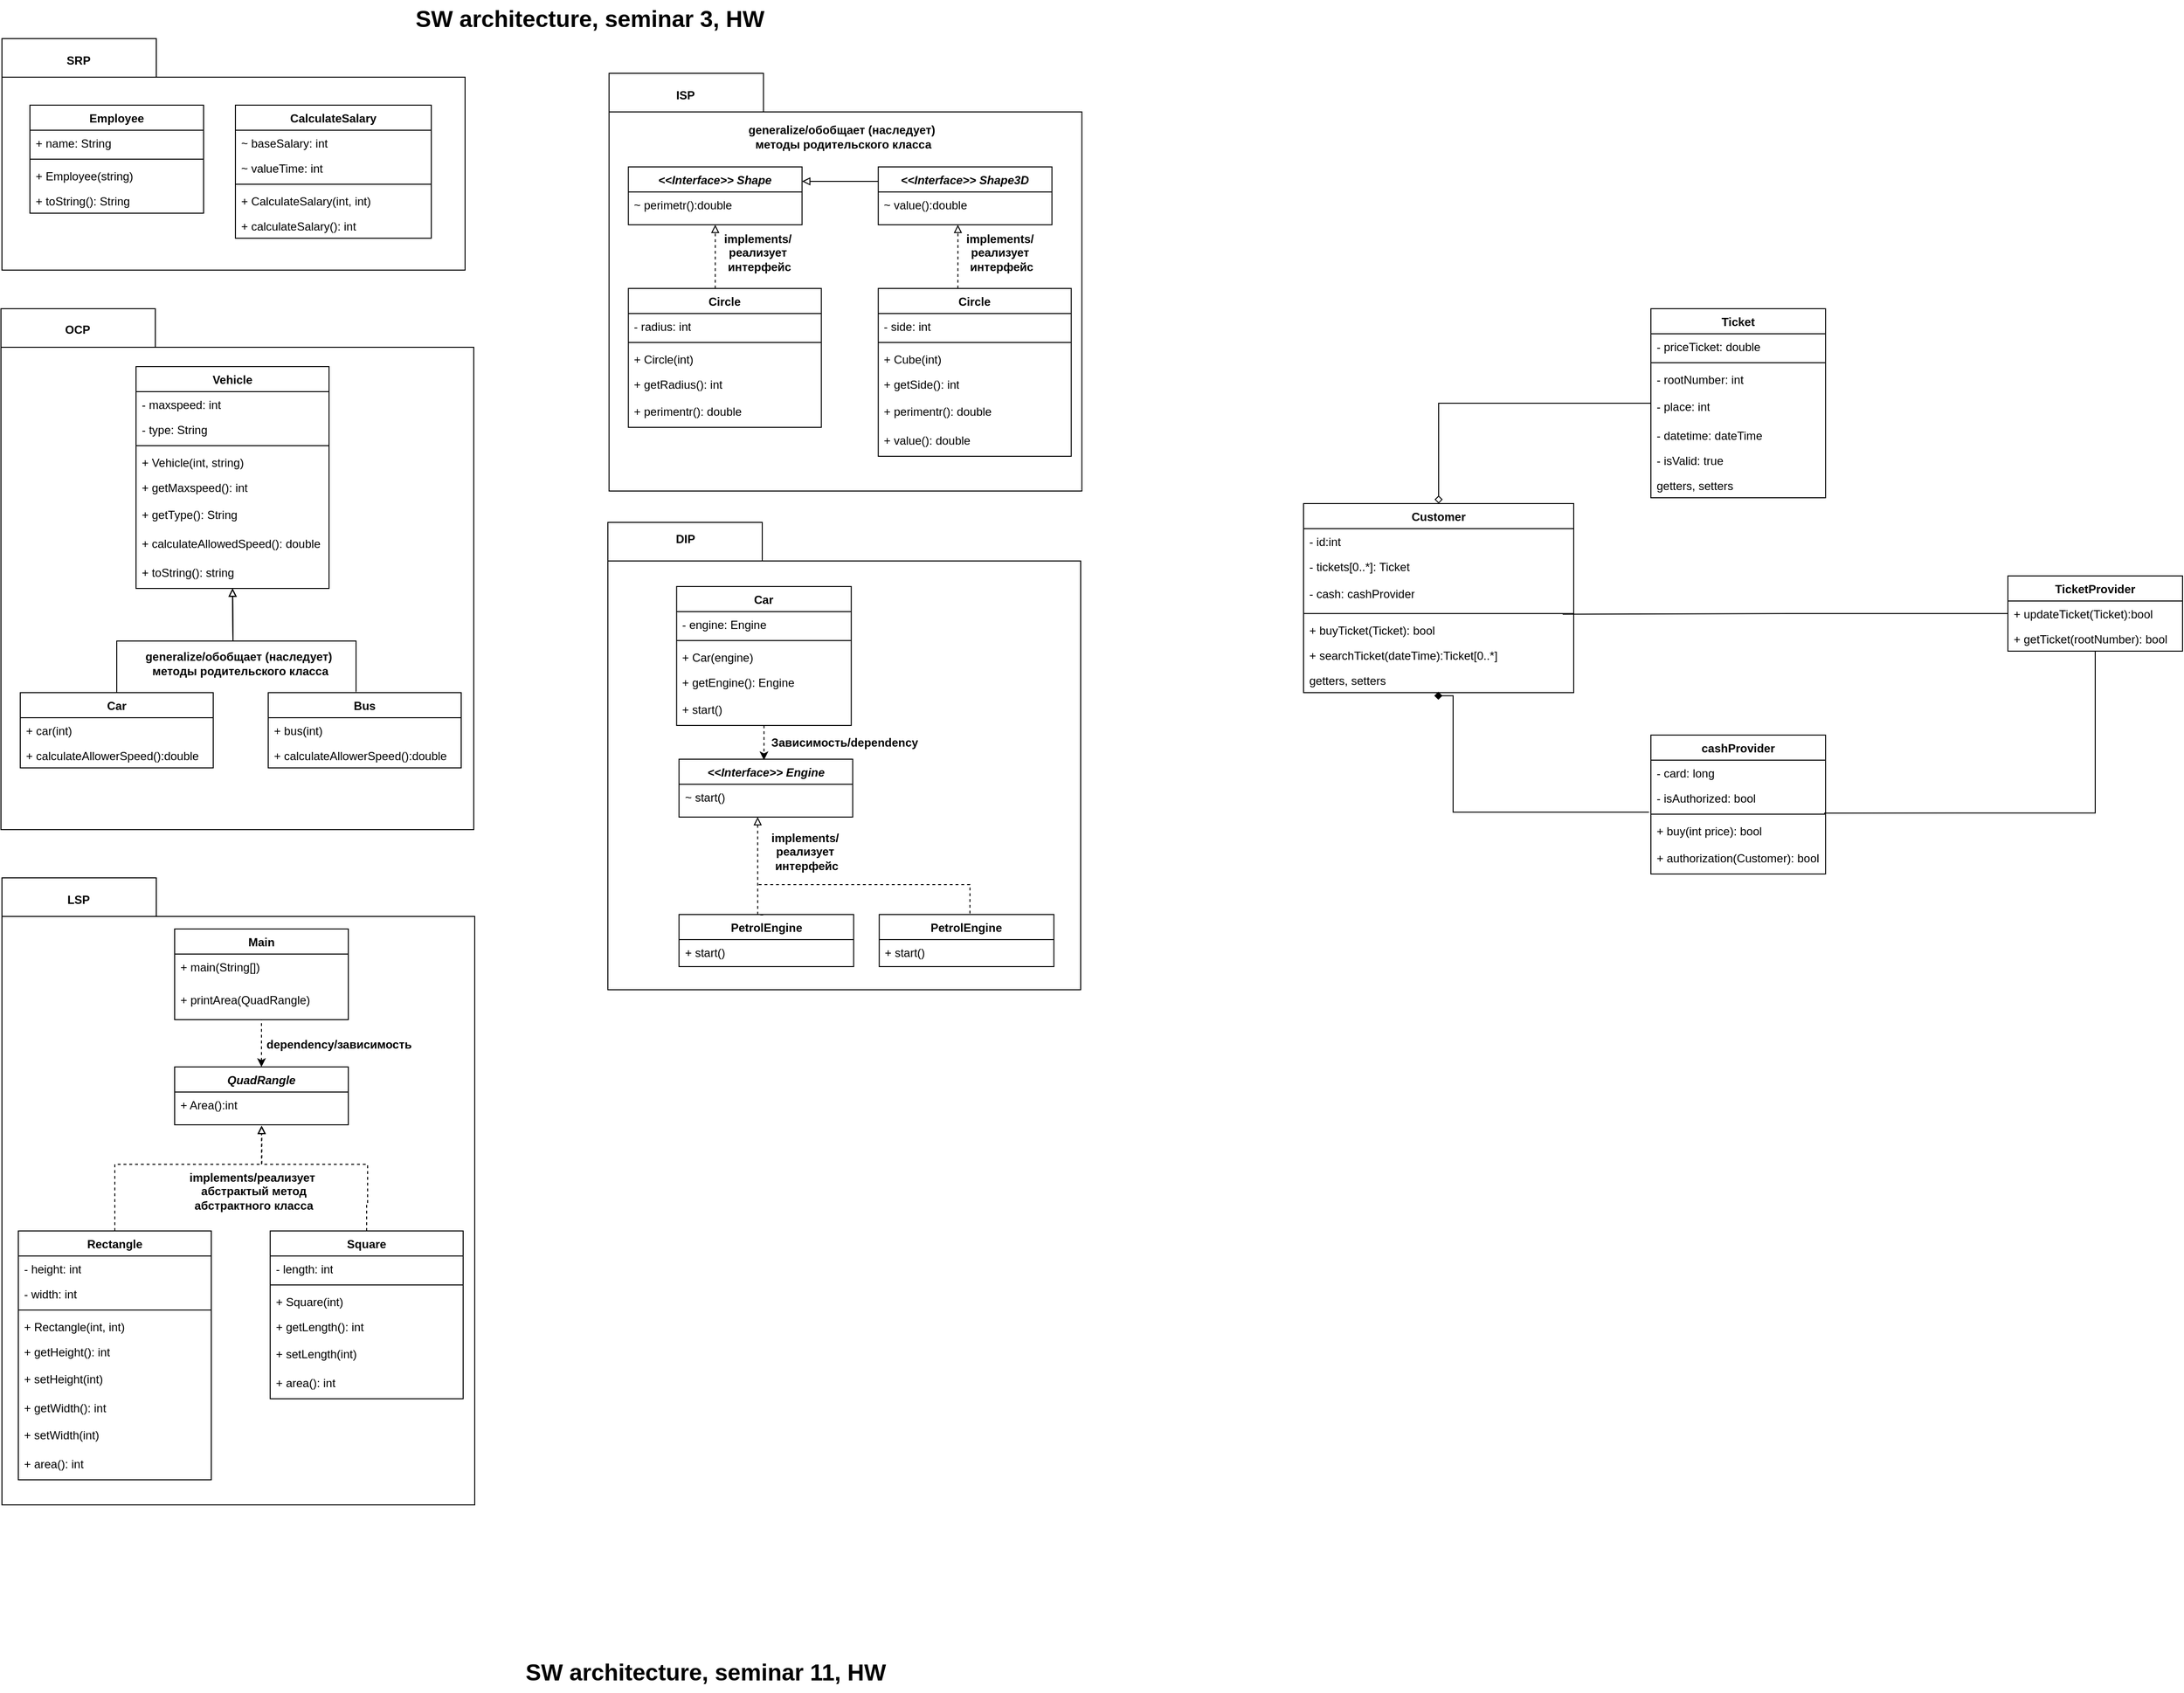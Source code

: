 <mxfile version="22.1.3" type="google">
  <diagram name="Page-1" id="929967ad-93f9-6ef4-fab6-5d389245f69c">
    <mxGraphModel dx="1050" dy="575" grid="1" gridSize="10" guides="1" tooltips="1" connect="1" arrows="1" fold="1" page="1" pageScale="1.5" pageWidth="827" pageHeight="1169" background="none" math="0" shadow="0">
      <root>
        <mxCell id="0" style=";html=1;" />
        <mxCell id="1" style=";html=1;" parent="0" />
        <mxCell id="9mzErDzUkKeKEPpcQ4SU-135" value="" style="shape=folder;fontStyle=1;spacingTop=10;tabWidth=160;tabHeight=40;tabPosition=left;html=1;whiteSpace=wrap;" parent="1" vertex="1">
          <mxGeometry x="679" y="581.5" width="490" height="484.5" as="geometry" />
        </mxCell>
        <mxCell id="9mzErDzUkKeKEPpcQ4SU-108" value="" style="shape=folder;fontStyle=1;spacingTop=10;tabWidth=160;tabHeight=40;tabPosition=left;html=1;whiteSpace=wrap;" parent="1" vertex="1">
          <mxGeometry x="680.25" y="116" width="490" height="433" as="geometry" />
        </mxCell>
        <mxCell id="9mzErDzUkKeKEPpcQ4SU-70" value="" style="shape=folder;fontStyle=1;spacingTop=10;tabWidth=160;tabHeight=40;tabPosition=left;html=1;whiteSpace=wrap;" parent="1" vertex="1">
          <mxGeometry x="51" y="950" width="490" height="650" as="geometry" />
        </mxCell>
        <mxCell id="9mzErDzUkKeKEPpcQ4SU-37" value="" style="shape=folder;fontStyle=1;spacingTop=10;tabWidth=160;tabHeight=40;tabPosition=left;html=1;whiteSpace=wrap;" parent="1" vertex="1">
          <mxGeometry x="50" y="360" width="490" height="540" as="geometry" />
        </mxCell>
        <mxCell id="9mzErDzUkKeKEPpcQ4SU-13" value="" style="shape=folder;fontStyle=1;spacingTop=10;tabWidth=160;tabHeight=40;tabPosition=left;html=1;whiteSpace=wrap;" parent="1" vertex="1">
          <mxGeometry x="51" y="80" width="480" height="240" as="geometry" />
        </mxCell>
        <mxCell id="1672d66443f91eb5-23" value="SW architecture, seminar 3, HW" style="text;strokeColor=none;fillColor=none;html=1;fontSize=24;fontStyle=1;verticalAlign=middle;align=center;" parent="1" vertex="1">
          <mxGeometry x="120" y="40" width="1080" height="40" as="geometry" />
        </mxCell>
        <mxCell id="9mzErDzUkKeKEPpcQ4SU-1" value="Bus" style="swimlane;fontStyle=1;align=center;verticalAlign=top;childLayout=stackLayout;horizontal=1;startSize=26;horizontalStack=0;resizeParent=1;resizeParentMax=0;resizeLast=0;collapsible=1;marginBottom=0;whiteSpace=wrap;html=1;" parent="1" vertex="1">
          <mxGeometry x="327" y="758" width="200" height="78" as="geometry">
            <mxRectangle x="510" y="1010" width="100" height="30" as="alternateBounds" />
          </mxGeometry>
        </mxCell>
        <mxCell id="9mzErDzUkKeKEPpcQ4SU-4" value="+ bus(int)" style="text;strokeColor=none;fillColor=none;align=left;verticalAlign=top;spacingLeft=4;spacingRight=4;overflow=hidden;rotatable=0;points=[[0,0.5],[1,0.5]];portConstraint=eastwest;whiteSpace=wrap;html=1;" parent="9mzErDzUkKeKEPpcQ4SU-1" vertex="1">
          <mxGeometry y="26" width="200" height="26" as="geometry" />
        </mxCell>
        <mxCell id="9mzErDzUkKeKEPpcQ4SU-5" value="+ calculateAllowerSpeed():double" style="text;strokeColor=none;fillColor=none;align=left;verticalAlign=top;spacingLeft=4;spacingRight=4;overflow=hidden;rotatable=0;points=[[0,0.5],[1,0.5]];portConstraint=eastwest;whiteSpace=wrap;html=1;" parent="9mzErDzUkKeKEPpcQ4SU-1" vertex="1">
          <mxGeometry y="52" width="200" height="26" as="geometry" />
        </mxCell>
        <mxCell id="9mzErDzUkKeKEPpcQ4SU-6" value="CalculateSalary" style="swimlane;fontStyle=1;align=center;verticalAlign=top;childLayout=stackLayout;horizontal=1;startSize=26;horizontalStack=0;resizeParent=1;resizeParentMax=0;resizeLast=0;collapsible=1;marginBottom=0;whiteSpace=wrap;html=1;" parent="1" vertex="1">
          <mxGeometry x="293" y="149" width="203" height="138" as="geometry">
            <mxRectangle x="510" y="1010" width="100" height="30" as="alternateBounds" />
          </mxGeometry>
        </mxCell>
        <mxCell id="9mzErDzUkKeKEPpcQ4SU-7" value="~ baseSalary: int" style="text;strokeColor=none;fillColor=none;align=left;verticalAlign=top;spacingLeft=4;spacingRight=4;overflow=hidden;rotatable=0;points=[[0,0.5],[1,0.5]];portConstraint=eastwest;whiteSpace=wrap;html=1;" parent="9mzErDzUkKeKEPpcQ4SU-6" vertex="1">
          <mxGeometry y="26" width="203" height="26" as="geometry" />
        </mxCell>
        <mxCell id="9mzErDzUkKeKEPpcQ4SU-9" value="~ valueTime: int" style="text;strokeColor=none;fillColor=none;align=left;verticalAlign=top;spacingLeft=4;spacingRight=4;overflow=hidden;rotatable=0;points=[[0,0.5],[1,0.5]];portConstraint=eastwest;whiteSpace=wrap;html=1;" parent="9mzErDzUkKeKEPpcQ4SU-6" vertex="1">
          <mxGeometry y="52" width="203" height="26" as="geometry" />
        </mxCell>
        <mxCell id="9mzErDzUkKeKEPpcQ4SU-8" value="" style="line;strokeWidth=1;fillColor=none;align=left;verticalAlign=middle;spacingTop=-1;spacingLeft=3;spacingRight=3;rotatable=0;labelPosition=right;points=[];portConstraint=eastwest;strokeColor=inherit;" parent="9mzErDzUkKeKEPpcQ4SU-6" vertex="1">
          <mxGeometry y="78" width="203" height="8" as="geometry" />
        </mxCell>
        <mxCell id="9mzErDzUkKeKEPpcQ4SU-10" value="+ CalculateSalary(int, int)" style="text;strokeColor=none;fillColor=none;align=left;verticalAlign=top;spacingLeft=4;spacingRight=4;overflow=hidden;rotatable=0;points=[[0,0.5],[1,0.5]];portConstraint=eastwest;whiteSpace=wrap;html=1;" parent="9mzErDzUkKeKEPpcQ4SU-6" vertex="1">
          <mxGeometry y="86" width="203" height="26" as="geometry" />
        </mxCell>
        <mxCell id="9mzErDzUkKeKEPpcQ4SU-11" value="+ calculateSalary(): int" style="text;strokeColor=none;fillColor=none;align=left;verticalAlign=top;spacingLeft=4;spacingRight=4;overflow=hidden;rotatable=0;points=[[0,0.5],[1,0.5]];portConstraint=eastwest;whiteSpace=wrap;html=1;" parent="9mzErDzUkKeKEPpcQ4SU-6" vertex="1">
          <mxGeometry y="112" width="203" height="26" as="geometry" />
        </mxCell>
        <mxCell id="9mzErDzUkKeKEPpcQ4SU-14" value="SRP" style="text;align=center;fontStyle=1;verticalAlign=middle;spacingLeft=3;spacingRight=3;strokeColor=none;rotatable=0;points=[[0,0.5],[1,0.5]];portConstraint=eastwest;html=1;" parent="1" vertex="1">
          <mxGeometry x="60" y="90" width="140" height="26" as="geometry" />
        </mxCell>
        <mxCell id="9mzErDzUkKeKEPpcQ4SU-15" value="Vehicle" style="swimlane;fontStyle=1;align=center;verticalAlign=top;childLayout=stackLayout;horizontal=1;startSize=26;horizontalStack=0;resizeParent=1;resizeParentMax=0;resizeLast=0;collapsible=1;marginBottom=0;whiteSpace=wrap;html=1;" parent="1" vertex="1">
          <mxGeometry x="190" y="420" width="200" height="230" as="geometry">
            <mxRectangle x="510" y="1010" width="100" height="30" as="alternateBounds" />
          </mxGeometry>
        </mxCell>
        <mxCell id="9mzErDzUkKeKEPpcQ4SU-16" value="- maxspeed: int" style="text;strokeColor=none;fillColor=none;align=left;verticalAlign=top;spacingLeft=4;spacingRight=4;overflow=hidden;rotatable=0;points=[[0,0.5],[1,0.5]];portConstraint=eastwest;whiteSpace=wrap;html=1;" parent="9mzErDzUkKeKEPpcQ4SU-15" vertex="1">
          <mxGeometry y="26" width="200" height="26" as="geometry" />
        </mxCell>
        <mxCell id="9mzErDzUkKeKEPpcQ4SU-20" value="- type: String" style="text;strokeColor=none;fillColor=none;align=left;verticalAlign=top;spacingLeft=4;spacingRight=4;overflow=hidden;rotatable=0;points=[[0,0.5],[1,0.5]];portConstraint=eastwest;whiteSpace=wrap;html=1;" parent="9mzErDzUkKeKEPpcQ4SU-15" vertex="1">
          <mxGeometry y="52" width="200" height="26" as="geometry" />
        </mxCell>
        <mxCell id="9mzErDzUkKeKEPpcQ4SU-17" value="" style="line;strokeWidth=1;fillColor=none;align=left;verticalAlign=middle;spacingTop=-1;spacingLeft=3;spacingRight=3;rotatable=0;labelPosition=right;points=[];portConstraint=eastwest;strokeColor=inherit;" parent="9mzErDzUkKeKEPpcQ4SU-15" vertex="1">
          <mxGeometry y="78" width="200" height="8" as="geometry" />
        </mxCell>
        <mxCell id="9mzErDzUkKeKEPpcQ4SU-18" value="+ Vehicle(int, string)" style="text;strokeColor=none;fillColor=none;align=left;verticalAlign=top;spacingLeft=4;spacingRight=4;overflow=hidden;rotatable=0;points=[[0,0.5],[1,0.5]];portConstraint=eastwest;whiteSpace=wrap;html=1;" parent="9mzErDzUkKeKEPpcQ4SU-15" vertex="1">
          <mxGeometry y="86" width="200" height="26" as="geometry" />
        </mxCell>
        <mxCell id="9mzErDzUkKeKEPpcQ4SU-19" value="+ getMaxspeed(): int" style="text;strokeColor=none;fillColor=none;align=left;verticalAlign=top;spacingLeft=4;spacingRight=4;overflow=hidden;rotatable=0;points=[[0,0.5],[1,0.5]];portConstraint=eastwest;whiteSpace=wrap;html=1;" parent="9mzErDzUkKeKEPpcQ4SU-15" vertex="1">
          <mxGeometry y="112" width="200" height="28" as="geometry" />
        </mxCell>
        <mxCell id="9mzErDzUkKeKEPpcQ4SU-21" value="+ getType(): String" style="text;strokeColor=none;fillColor=none;align=left;verticalAlign=top;spacingLeft=4;spacingRight=4;overflow=hidden;rotatable=0;points=[[0,0.5],[1,0.5]];portConstraint=eastwest;whiteSpace=wrap;html=1;" parent="9mzErDzUkKeKEPpcQ4SU-15" vertex="1">
          <mxGeometry y="140" width="200" height="30" as="geometry" />
        </mxCell>
        <mxCell id="9mzErDzUkKeKEPpcQ4SU-22" value="+ calculateAllowedSpeed(): double&amp;nbsp;" style="text;strokeColor=none;fillColor=none;align=left;verticalAlign=top;spacingLeft=4;spacingRight=4;overflow=hidden;rotatable=0;points=[[0,0.5],[1,0.5]];portConstraint=eastwest;whiteSpace=wrap;html=1;" parent="9mzErDzUkKeKEPpcQ4SU-15" vertex="1">
          <mxGeometry y="170" width="200" height="30" as="geometry" />
        </mxCell>
        <mxCell id="9mzErDzUkKeKEPpcQ4SU-23" value="+ toString(): string&amp;nbsp;" style="text;strokeColor=none;fillColor=none;align=left;verticalAlign=top;spacingLeft=4;spacingRight=4;overflow=hidden;rotatable=0;points=[[0,0.5],[1,0.5]];portConstraint=eastwest;whiteSpace=wrap;html=1;" parent="9mzErDzUkKeKEPpcQ4SU-15" vertex="1">
          <mxGeometry y="200" width="200" height="30" as="geometry" />
        </mxCell>
        <mxCell id="9mzErDzUkKeKEPpcQ4SU-24" value="Employee" style="swimlane;fontStyle=1;align=center;verticalAlign=top;childLayout=stackLayout;horizontal=1;startSize=26;horizontalStack=0;resizeParent=1;resizeParentMax=0;resizeLast=0;collapsible=1;marginBottom=0;whiteSpace=wrap;html=1;" parent="1" vertex="1">
          <mxGeometry x="80" y="149" width="180" height="112" as="geometry">
            <mxRectangle x="510" y="1010" width="100" height="30" as="alternateBounds" />
          </mxGeometry>
        </mxCell>
        <mxCell id="9mzErDzUkKeKEPpcQ4SU-25" value="+ name: String" style="text;strokeColor=none;fillColor=none;align=left;verticalAlign=top;spacingLeft=4;spacingRight=4;overflow=hidden;rotatable=0;points=[[0,0.5],[1,0.5]];portConstraint=eastwest;whiteSpace=wrap;html=1;" parent="9mzErDzUkKeKEPpcQ4SU-24" vertex="1">
          <mxGeometry y="26" width="180" height="26" as="geometry" />
        </mxCell>
        <mxCell id="9mzErDzUkKeKEPpcQ4SU-26" value="" style="line;strokeWidth=1;fillColor=none;align=left;verticalAlign=middle;spacingTop=-1;spacingLeft=3;spacingRight=3;rotatable=0;labelPosition=right;points=[];portConstraint=eastwest;strokeColor=inherit;" parent="9mzErDzUkKeKEPpcQ4SU-24" vertex="1">
          <mxGeometry y="52" width="180" height="8" as="geometry" />
        </mxCell>
        <mxCell id="9mzErDzUkKeKEPpcQ4SU-27" value="+ Employee(string)" style="text;strokeColor=none;fillColor=none;align=left;verticalAlign=top;spacingLeft=4;spacingRight=4;overflow=hidden;rotatable=0;points=[[0,0.5],[1,0.5]];portConstraint=eastwest;whiteSpace=wrap;html=1;" parent="9mzErDzUkKeKEPpcQ4SU-24" vertex="1">
          <mxGeometry y="60" width="180" height="26" as="geometry" />
        </mxCell>
        <mxCell id="9mzErDzUkKeKEPpcQ4SU-28" value="+ toString(): String" style="text;strokeColor=none;fillColor=none;align=left;verticalAlign=top;spacingLeft=4;spacingRight=4;overflow=hidden;rotatable=0;points=[[0,0.5],[1,0.5]];portConstraint=eastwest;whiteSpace=wrap;html=1;" parent="9mzErDzUkKeKEPpcQ4SU-24" vertex="1">
          <mxGeometry y="86" width="180" height="26" as="geometry" />
        </mxCell>
        <mxCell id="9mzErDzUkKeKEPpcQ4SU-29" value="" style="endArrow=block;endFill=0;html=1;edgeStyle=orthogonalEdgeStyle;align=left;verticalAlign=top;rounded=0;exitX=0.455;exitY=-0.01;exitDx=0;exitDy=0;exitPerimeter=0;" parent="1" source="9mzErDzUkKeKEPpcQ4SU-1" edge="1">
          <mxGeometry x="-1" relative="1" as="geometry">
            <mxPoint x="190" y="610" as="sourcePoint" />
            <mxPoint x="290" y="650" as="targetPoint" />
          </mxGeometry>
        </mxCell>
        <mxCell id="9mzErDzUkKeKEPpcQ4SU-31" value="Car" style="swimlane;fontStyle=1;align=center;verticalAlign=top;childLayout=stackLayout;horizontal=1;startSize=26;horizontalStack=0;resizeParent=1;resizeParentMax=0;resizeLast=0;collapsible=1;marginBottom=0;whiteSpace=wrap;html=1;" parent="1" vertex="1">
          <mxGeometry x="70" y="758" width="200" height="78" as="geometry">
            <mxRectangle x="510" y="1010" width="100" height="30" as="alternateBounds" />
          </mxGeometry>
        </mxCell>
        <mxCell id="9mzErDzUkKeKEPpcQ4SU-32" value="+ car(int)" style="text;strokeColor=none;fillColor=none;align=left;verticalAlign=top;spacingLeft=4;spacingRight=4;overflow=hidden;rotatable=0;points=[[0,0.5],[1,0.5]];portConstraint=eastwest;whiteSpace=wrap;html=1;" parent="9mzErDzUkKeKEPpcQ4SU-31" vertex="1">
          <mxGeometry y="26" width="200" height="26" as="geometry" />
        </mxCell>
        <mxCell id="9mzErDzUkKeKEPpcQ4SU-33" value="+ calculateAllowerSpeed():double" style="text;strokeColor=none;fillColor=none;align=left;verticalAlign=top;spacingLeft=4;spacingRight=4;overflow=hidden;rotatable=0;points=[[0,0.5],[1,0.5]];portConstraint=eastwest;whiteSpace=wrap;html=1;" parent="9mzErDzUkKeKEPpcQ4SU-31" vertex="1">
          <mxGeometry y="52" width="200" height="26" as="geometry" />
        </mxCell>
        <mxCell id="9mzErDzUkKeKEPpcQ4SU-34" value="" style="endArrow=block;endFill=0;html=1;edgeStyle=orthogonalEdgeStyle;align=left;verticalAlign=top;rounded=0;exitX=0.5;exitY=0;exitDx=0;exitDy=0;" parent="1" source="9mzErDzUkKeKEPpcQ4SU-31" edge="1">
          <mxGeometry x="-1" relative="1" as="geometry">
            <mxPoint x="428" y="739" as="sourcePoint" />
            <mxPoint x="290" y="650" as="targetPoint" />
            <mxPoint as="offset" />
          </mxGeometry>
        </mxCell>
        <mxCell id="9mzErDzUkKeKEPpcQ4SU-36" value="" style="endArrow=block;endFill=0;html=1;edgeStyle=orthogonalEdgeStyle;align=left;verticalAlign=top;rounded=0;exitX=0.5;exitY=0;exitDx=0;exitDy=0;" parent="1" source="9mzErDzUkKeKEPpcQ4SU-31" edge="1">
          <mxGeometry x="-1" relative="1" as="geometry">
            <mxPoint x="170" y="740" as="sourcePoint" />
            <mxPoint x="290" y="650" as="targetPoint" />
            <mxPoint as="offset" />
          </mxGeometry>
        </mxCell>
        <mxCell id="9mzErDzUkKeKEPpcQ4SU-38" value="OCP" style="text;align=center;fontStyle=1;verticalAlign=middle;spacingLeft=3;spacingRight=3;strokeColor=none;rotatable=0;points=[[0,0.5],[1,0.5]];portConstraint=eastwest;html=1;" parent="1" vertex="1">
          <mxGeometry x="59" y="369" width="140" height="26" as="geometry" />
        </mxCell>
        <mxCell id="9mzErDzUkKeKEPpcQ4SU-39" value="&lt;i&gt;QuadRangle&lt;/i&gt;" style="swimlane;fontStyle=1;align=center;verticalAlign=top;childLayout=stackLayout;horizontal=1;startSize=26;horizontalStack=0;resizeParent=1;resizeParentMax=0;resizeLast=0;collapsible=1;marginBottom=0;whiteSpace=wrap;html=1;" parent="1" vertex="1">
          <mxGeometry x="230" y="1146" width="180" height="60" as="geometry">
            <mxRectangle x="510" y="1010" width="100" height="30" as="alternateBounds" />
          </mxGeometry>
        </mxCell>
        <mxCell id="9mzErDzUkKeKEPpcQ4SU-42" value="+ Area():int" style="text;strokeColor=none;fillColor=none;align=left;verticalAlign=top;spacingLeft=4;spacingRight=4;overflow=hidden;rotatable=0;points=[[0,0.5],[1,0.5]];portConstraint=eastwest;whiteSpace=wrap;html=1;" parent="9mzErDzUkKeKEPpcQ4SU-39" vertex="1">
          <mxGeometry y="26" width="180" height="34" as="geometry" />
        </mxCell>
        <mxCell id="9mzErDzUkKeKEPpcQ4SU-44" value="Rectangle" style="swimlane;fontStyle=1;align=center;verticalAlign=top;childLayout=stackLayout;horizontal=1;startSize=26;horizontalStack=0;resizeParent=1;resizeParentMax=0;resizeLast=0;collapsible=1;marginBottom=0;whiteSpace=wrap;html=1;" parent="1" vertex="1">
          <mxGeometry x="68" y="1316" width="200" height="258" as="geometry">
            <mxRectangle x="510" y="1010" width="100" height="30" as="alternateBounds" />
          </mxGeometry>
        </mxCell>
        <mxCell id="9mzErDzUkKeKEPpcQ4SU-45" value="- height: int" style="text;strokeColor=none;fillColor=none;align=left;verticalAlign=top;spacingLeft=4;spacingRight=4;overflow=hidden;rotatable=0;points=[[0,0.5],[1,0.5]];portConstraint=eastwest;whiteSpace=wrap;html=1;" parent="9mzErDzUkKeKEPpcQ4SU-44" vertex="1">
          <mxGeometry y="26" width="200" height="26" as="geometry" />
        </mxCell>
        <mxCell id="9mzErDzUkKeKEPpcQ4SU-46" value="- width: int" style="text;strokeColor=none;fillColor=none;align=left;verticalAlign=top;spacingLeft=4;spacingRight=4;overflow=hidden;rotatable=0;points=[[0,0.5],[1,0.5]];portConstraint=eastwest;whiteSpace=wrap;html=1;" parent="9mzErDzUkKeKEPpcQ4SU-44" vertex="1">
          <mxGeometry y="52" width="200" height="26" as="geometry" />
        </mxCell>
        <mxCell id="9mzErDzUkKeKEPpcQ4SU-47" value="" style="line;strokeWidth=1;fillColor=none;align=left;verticalAlign=middle;spacingTop=-1;spacingLeft=3;spacingRight=3;rotatable=0;labelPosition=right;points=[];portConstraint=eastwest;strokeColor=inherit;" parent="9mzErDzUkKeKEPpcQ4SU-44" vertex="1">
          <mxGeometry y="78" width="200" height="8" as="geometry" />
        </mxCell>
        <mxCell id="9mzErDzUkKeKEPpcQ4SU-48" value="+ Rectangle(int, int)" style="text;strokeColor=none;fillColor=none;align=left;verticalAlign=top;spacingLeft=4;spacingRight=4;overflow=hidden;rotatable=0;points=[[0,0.5],[1,0.5]];portConstraint=eastwest;whiteSpace=wrap;html=1;" parent="9mzErDzUkKeKEPpcQ4SU-44" vertex="1">
          <mxGeometry y="86" width="200" height="26" as="geometry" />
        </mxCell>
        <mxCell id="9mzErDzUkKeKEPpcQ4SU-49" value="+ getHeight(): int" style="text;strokeColor=none;fillColor=none;align=left;verticalAlign=top;spacingLeft=4;spacingRight=4;overflow=hidden;rotatable=0;points=[[0,0.5],[1,0.5]];portConstraint=eastwest;whiteSpace=wrap;html=1;" parent="9mzErDzUkKeKEPpcQ4SU-44" vertex="1">
          <mxGeometry y="112" width="200" height="28" as="geometry" />
        </mxCell>
        <mxCell id="9mzErDzUkKeKEPpcQ4SU-50" value="+ setHeight(int)" style="text;strokeColor=none;fillColor=none;align=left;verticalAlign=top;spacingLeft=4;spacingRight=4;overflow=hidden;rotatable=0;points=[[0,0.5],[1,0.5]];portConstraint=eastwest;whiteSpace=wrap;html=1;" parent="9mzErDzUkKeKEPpcQ4SU-44" vertex="1">
          <mxGeometry y="140" width="200" height="30" as="geometry" />
        </mxCell>
        <mxCell id="9mzErDzUkKeKEPpcQ4SU-56" value="+ getWidth(): int" style="text;strokeColor=none;fillColor=none;align=left;verticalAlign=top;spacingLeft=4;spacingRight=4;overflow=hidden;rotatable=0;points=[[0,0.5],[1,0.5]];portConstraint=eastwest;whiteSpace=wrap;html=1;" parent="9mzErDzUkKeKEPpcQ4SU-44" vertex="1">
          <mxGeometry y="170" width="200" height="28" as="geometry" />
        </mxCell>
        <mxCell id="9mzErDzUkKeKEPpcQ4SU-57" value="+ setWidth(int)" style="text;strokeColor=none;fillColor=none;align=left;verticalAlign=top;spacingLeft=4;spacingRight=4;overflow=hidden;rotatable=0;points=[[0,0.5],[1,0.5]];portConstraint=eastwest;whiteSpace=wrap;html=1;" parent="9mzErDzUkKeKEPpcQ4SU-44" vertex="1">
          <mxGeometry y="198" width="200" height="30" as="geometry" />
        </mxCell>
        <mxCell id="9mzErDzUkKeKEPpcQ4SU-58" value="+ area(): int" style="text;strokeColor=none;fillColor=none;align=left;verticalAlign=top;spacingLeft=4;spacingRight=4;overflow=hidden;rotatable=0;points=[[0,0.5],[1,0.5]];portConstraint=eastwest;whiteSpace=wrap;html=1;" parent="9mzErDzUkKeKEPpcQ4SU-44" vertex="1">
          <mxGeometry y="228" width="200" height="30" as="geometry" />
        </mxCell>
        <mxCell id="9mzErDzUkKeKEPpcQ4SU-53" value="" style="endArrow=block;endFill=0;html=1;edgeStyle=orthogonalEdgeStyle;align=left;verticalAlign=top;rounded=0;exitX=0.5;exitY=0;exitDx=0;exitDy=0;entryX=0.502;entryY=1.031;entryDx=0;entryDy=0;entryPerimeter=0;dashed=1;" parent="1" source="9mzErDzUkKeKEPpcQ4SU-44" target="9mzErDzUkKeKEPpcQ4SU-42" edge="1">
          <mxGeometry x="-1" relative="1" as="geometry">
            <mxPoint x="157" y="1257" as="sourcePoint" />
            <mxPoint x="277" y="1167" as="targetPoint" />
            <mxPoint as="offset" />
            <Array as="points">
              <mxPoint x="168" y="1247" />
              <mxPoint x="320" y="1247" />
            </Array>
          </mxGeometry>
        </mxCell>
        <mxCell id="9mzErDzUkKeKEPpcQ4SU-59" value="Square" style="swimlane;fontStyle=1;align=center;verticalAlign=top;childLayout=stackLayout;horizontal=1;startSize=26;horizontalStack=0;resizeParent=1;resizeParentMax=0;resizeLast=0;collapsible=1;marginBottom=0;whiteSpace=wrap;html=1;" parent="1" vertex="1">
          <mxGeometry x="329" y="1316" width="200" height="174" as="geometry">
            <mxRectangle x="510" y="1010" width="100" height="30" as="alternateBounds" />
          </mxGeometry>
        </mxCell>
        <mxCell id="9mzErDzUkKeKEPpcQ4SU-60" value="- length: int" style="text;strokeColor=none;fillColor=none;align=left;verticalAlign=top;spacingLeft=4;spacingRight=4;overflow=hidden;rotatable=0;points=[[0,0.5],[1,0.5]];portConstraint=eastwest;whiteSpace=wrap;html=1;" parent="9mzErDzUkKeKEPpcQ4SU-59" vertex="1">
          <mxGeometry y="26" width="200" height="26" as="geometry" />
        </mxCell>
        <mxCell id="9mzErDzUkKeKEPpcQ4SU-62" value="" style="line;strokeWidth=1;fillColor=none;align=left;verticalAlign=middle;spacingTop=-1;spacingLeft=3;spacingRight=3;rotatable=0;labelPosition=right;points=[];portConstraint=eastwest;strokeColor=inherit;" parent="9mzErDzUkKeKEPpcQ4SU-59" vertex="1">
          <mxGeometry y="52" width="200" height="8" as="geometry" />
        </mxCell>
        <mxCell id="9mzErDzUkKeKEPpcQ4SU-63" value="+ Square(int)" style="text;strokeColor=none;fillColor=none;align=left;verticalAlign=top;spacingLeft=4;spacingRight=4;overflow=hidden;rotatable=0;points=[[0,0.5],[1,0.5]];portConstraint=eastwest;whiteSpace=wrap;html=1;" parent="9mzErDzUkKeKEPpcQ4SU-59" vertex="1">
          <mxGeometry y="60" width="200" height="26" as="geometry" />
        </mxCell>
        <mxCell id="9mzErDzUkKeKEPpcQ4SU-64" value="+ getLength(): int" style="text;strokeColor=none;fillColor=none;align=left;verticalAlign=top;spacingLeft=4;spacingRight=4;overflow=hidden;rotatable=0;points=[[0,0.5],[1,0.5]];portConstraint=eastwest;whiteSpace=wrap;html=1;" parent="9mzErDzUkKeKEPpcQ4SU-59" vertex="1">
          <mxGeometry y="86" width="200" height="28" as="geometry" />
        </mxCell>
        <mxCell id="9mzErDzUkKeKEPpcQ4SU-65" value="+ setLength(int)" style="text;strokeColor=none;fillColor=none;align=left;verticalAlign=top;spacingLeft=4;spacingRight=4;overflow=hidden;rotatable=0;points=[[0,0.5],[1,0.5]];portConstraint=eastwest;whiteSpace=wrap;html=1;" parent="9mzErDzUkKeKEPpcQ4SU-59" vertex="1">
          <mxGeometry y="114" width="200" height="30" as="geometry" />
        </mxCell>
        <mxCell id="9mzErDzUkKeKEPpcQ4SU-68" value="+ area(): int" style="text;strokeColor=none;fillColor=none;align=left;verticalAlign=top;spacingLeft=4;spacingRight=4;overflow=hidden;rotatable=0;points=[[0,0.5],[1,0.5]];portConstraint=eastwest;whiteSpace=wrap;html=1;" parent="9mzErDzUkKeKEPpcQ4SU-59" vertex="1">
          <mxGeometry y="144" width="200" height="30" as="geometry" />
        </mxCell>
        <mxCell id="9mzErDzUkKeKEPpcQ4SU-69" value="" style="endArrow=block;endFill=0;html=1;edgeStyle=orthogonalEdgeStyle;align=left;verticalAlign=top;rounded=0;exitX=0.5;exitY=0;exitDx=0;exitDy=0;dashed=1;" parent="1" source="9mzErDzUkKeKEPpcQ4SU-59" edge="1">
          <mxGeometry x="-1" relative="1" as="geometry">
            <mxPoint x="180" y="1297" as="sourcePoint" />
            <mxPoint x="320" y="1207" as="targetPoint" />
            <mxPoint as="offset" />
            <Array as="points">
              <mxPoint x="430" y="1287" />
              <mxPoint x="430" y="1247" />
              <mxPoint x="320" y="1247" />
            </Array>
          </mxGeometry>
        </mxCell>
        <mxCell id="9mzErDzUkKeKEPpcQ4SU-71" value="LSP" style="text;align=center;fontStyle=1;verticalAlign=middle;spacingLeft=3;spacingRight=3;strokeColor=none;rotatable=0;points=[[0,0.5],[1,0.5]];portConstraint=eastwest;html=1;" parent="1" vertex="1">
          <mxGeometry x="60" y="960" width="140" height="26" as="geometry" />
        </mxCell>
        <mxCell id="9mzErDzUkKeKEPpcQ4SU-72" value="Main" style="swimlane;fontStyle=1;align=center;verticalAlign=top;childLayout=stackLayout;horizontal=1;startSize=26;horizontalStack=0;resizeParent=1;resizeParentMax=0;resizeLast=0;collapsible=1;marginBottom=0;whiteSpace=wrap;html=1;" parent="1" vertex="1">
          <mxGeometry x="230" y="1003" width="180" height="94" as="geometry">
            <mxRectangle x="510" y="1010" width="100" height="30" as="alternateBounds" />
          </mxGeometry>
        </mxCell>
        <mxCell id="9mzErDzUkKeKEPpcQ4SU-73" value="+ main(String[])" style="text;strokeColor=none;fillColor=none;align=left;verticalAlign=top;spacingLeft=4;spacingRight=4;overflow=hidden;rotatable=0;points=[[0,0.5],[1,0.5]];portConstraint=eastwest;whiteSpace=wrap;html=1;" parent="9mzErDzUkKeKEPpcQ4SU-72" vertex="1">
          <mxGeometry y="26" width="180" height="34" as="geometry" />
        </mxCell>
        <mxCell id="9mzErDzUkKeKEPpcQ4SU-75" value="+ printArea(QuadRangle)" style="text;strokeColor=none;fillColor=none;align=left;verticalAlign=top;spacingLeft=4;spacingRight=4;overflow=hidden;rotatable=0;points=[[0,0.5],[1,0.5]];portConstraint=eastwest;whiteSpace=wrap;html=1;" parent="9mzErDzUkKeKEPpcQ4SU-72" vertex="1">
          <mxGeometry y="60" width="180" height="34" as="geometry" />
        </mxCell>
        <mxCell id="9mzErDzUkKeKEPpcQ4SU-74" value="" style="endArrow=none;endFill=0;html=1;edgeStyle=orthogonalEdgeStyle;align=left;verticalAlign=top;rounded=0;exitX=0.5;exitY=0;exitDx=0;exitDy=0;startArrow=classic;startFill=1;dashed=1;" parent="1" source="9mzErDzUkKeKEPpcQ4SU-39" edge="1">
          <mxGeometry x="-1" relative="1" as="geometry">
            <mxPoint x="435" y="1297" as="sourcePoint" />
            <mxPoint x="320" y="1097" as="targetPoint" />
            <mxPoint as="offset" />
            <Array as="points">
              <mxPoint x="320" y="1097" />
            </Array>
          </mxGeometry>
        </mxCell>
        <mxCell id="9mzErDzUkKeKEPpcQ4SU-76" value="implements/реализует&lt;br&gt;&amp;nbsp;абстрактый метод&lt;br&gt;&amp;nbsp;абстрактного класса" style="text;align=center;fontStyle=1;verticalAlign=middle;spacingLeft=3;spacingRight=3;strokeColor=none;rotatable=0;points=[[0,0.5],[1,0.5]];portConstraint=eastwest;html=1;" parent="1" vertex="1">
          <mxGeometry x="240" y="1262" width="140" height="26" as="geometry" />
        </mxCell>
        <mxCell id="9mzErDzUkKeKEPpcQ4SU-79" value="generalize/обобщает (наследует)&lt;br&gt;&amp;nbsp;методы родительского класса" style="text;align=center;fontStyle=1;verticalAlign=middle;spacingLeft=3;spacingRight=3;strokeColor=none;rotatable=0;points=[[0,0.5],[1,0.5]];portConstraint=eastwest;html=1;" parent="1" vertex="1">
          <mxGeometry x="226" y="715" width="140" height="26" as="geometry" />
        </mxCell>
        <mxCell id="9mzErDzUkKeKEPpcQ4SU-80" value="dependency/зависимость" style="text;align=center;fontStyle=1;verticalAlign=middle;spacingLeft=3;spacingRight=3;strokeColor=none;rotatable=0;points=[[0,0.5],[1,0.5]];portConstraint=eastwest;html=1;" parent="1" vertex="1">
          <mxGeometry x="329.5" y="1110" width="140" height="26" as="geometry" />
        </mxCell>
        <mxCell id="9mzErDzUkKeKEPpcQ4SU-81" value="&lt;i&gt;&amp;lt;&amp;lt;Interface&amp;gt;&amp;gt; Shape&lt;/i&gt;" style="swimlane;fontStyle=1;align=center;verticalAlign=top;childLayout=stackLayout;horizontal=1;startSize=26;horizontalStack=0;resizeParent=1;resizeParentMax=0;resizeLast=0;collapsible=1;marginBottom=0;whiteSpace=wrap;html=1;" parent="1" vertex="1">
          <mxGeometry x="700.25" y="213" width="180" height="60" as="geometry">
            <mxRectangle x="510" y="1010" width="100" height="30" as="alternateBounds" />
          </mxGeometry>
        </mxCell>
        <mxCell id="9mzErDzUkKeKEPpcQ4SU-82" value="~ perimetr():double" style="text;strokeColor=none;fillColor=none;align=left;verticalAlign=top;spacingLeft=4;spacingRight=4;overflow=hidden;rotatable=0;points=[[0,0.5],[1,0.5]];portConstraint=eastwest;whiteSpace=wrap;html=1;" parent="9mzErDzUkKeKEPpcQ4SU-81" vertex="1">
          <mxGeometry y="26" width="180" height="34" as="geometry" />
        </mxCell>
        <mxCell id="9mzErDzUkKeKEPpcQ4SU-83" value="&lt;i&gt;&amp;lt;&amp;lt;Interface&amp;gt;&amp;gt; Shape3D&lt;/i&gt;" style="swimlane;fontStyle=1;align=center;verticalAlign=top;childLayout=stackLayout;horizontal=1;startSize=26;horizontalStack=0;resizeParent=1;resizeParentMax=0;resizeLast=0;collapsible=1;marginBottom=0;whiteSpace=wrap;html=1;" parent="1" vertex="1">
          <mxGeometry x="959.25" y="213" width="180" height="60" as="geometry">
            <mxRectangle x="510" y="1010" width="100" height="30" as="alternateBounds" />
          </mxGeometry>
        </mxCell>
        <mxCell id="9mzErDzUkKeKEPpcQ4SU-84" value="~ value():double" style="text;strokeColor=none;fillColor=none;align=left;verticalAlign=top;spacingLeft=4;spacingRight=4;overflow=hidden;rotatable=0;points=[[0,0.5],[1,0.5]];portConstraint=eastwest;whiteSpace=wrap;html=1;" parent="9mzErDzUkKeKEPpcQ4SU-83" vertex="1">
          <mxGeometry y="26" width="180" height="34" as="geometry" />
        </mxCell>
        <mxCell id="9mzErDzUkKeKEPpcQ4SU-85" value="Circle" style="swimlane;fontStyle=1;align=center;verticalAlign=top;childLayout=stackLayout;horizontal=1;startSize=26;horizontalStack=0;resizeParent=1;resizeParentMax=0;resizeLast=0;collapsible=1;marginBottom=0;whiteSpace=wrap;html=1;" parent="1" vertex="1">
          <mxGeometry x="700.25" y="339" width="200" height="144" as="geometry">
            <mxRectangle x="510" y="1010" width="100" height="30" as="alternateBounds" />
          </mxGeometry>
        </mxCell>
        <mxCell id="9mzErDzUkKeKEPpcQ4SU-86" value="- radius: int" style="text;strokeColor=none;fillColor=none;align=left;verticalAlign=top;spacingLeft=4;spacingRight=4;overflow=hidden;rotatable=0;points=[[0,0.5],[1,0.5]];portConstraint=eastwest;whiteSpace=wrap;html=1;" parent="9mzErDzUkKeKEPpcQ4SU-85" vertex="1">
          <mxGeometry y="26" width="200" height="26" as="geometry" />
        </mxCell>
        <mxCell id="9mzErDzUkKeKEPpcQ4SU-88" value="" style="line;strokeWidth=1;fillColor=none;align=left;verticalAlign=middle;spacingTop=-1;spacingLeft=3;spacingRight=3;rotatable=0;labelPosition=right;points=[];portConstraint=eastwest;strokeColor=inherit;" parent="9mzErDzUkKeKEPpcQ4SU-85" vertex="1">
          <mxGeometry y="52" width="200" height="8" as="geometry" />
        </mxCell>
        <mxCell id="9mzErDzUkKeKEPpcQ4SU-89" value="+ Circle(int)" style="text;strokeColor=none;fillColor=none;align=left;verticalAlign=top;spacingLeft=4;spacingRight=4;overflow=hidden;rotatable=0;points=[[0,0.5],[1,0.5]];portConstraint=eastwest;whiteSpace=wrap;html=1;" parent="9mzErDzUkKeKEPpcQ4SU-85" vertex="1">
          <mxGeometry y="60" width="200" height="26" as="geometry" />
        </mxCell>
        <mxCell id="9mzErDzUkKeKEPpcQ4SU-90" value="+ getRadius(): int" style="text;strokeColor=none;fillColor=none;align=left;verticalAlign=top;spacingLeft=4;spacingRight=4;overflow=hidden;rotatable=0;points=[[0,0.5],[1,0.5]];portConstraint=eastwest;whiteSpace=wrap;html=1;" parent="9mzErDzUkKeKEPpcQ4SU-85" vertex="1">
          <mxGeometry y="86" width="200" height="28" as="geometry" />
        </mxCell>
        <mxCell id="9mzErDzUkKeKEPpcQ4SU-94" value="+ perimentr(): double" style="text;strokeColor=none;fillColor=none;align=left;verticalAlign=top;spacingLeft=4;spacingRight=4;overflow=hidden;rotatable=0;points=[[0,0.5],[1,0.5]];portConstraint=eastwest;whiteSpace=wrap;html=1;" parent="9mzErDzUkKeKEPpcQ4SU-85" vertex="1">
          <mxGeometry y="114" width="200" height="30" as="geometry" />
        </mxCell>
        <mxCell id="9mzErDzUkKeKEPpcQ4SU-95" value="" style="endArrow=block;endFill=0;html=1;edgeStyle=orthogonalEdgeStyle;align=left;verticalAlign=top;rounded=0;exitX=0.5;exitY=0;exitDx=0;exitDy=0;entryX=0.5;entryY=1;entryDx=0;entryDy=0;dashed=1;" parent="1" target="9mzErDzUkKeKEPpcQ4SU-81" edge="1">
          <mxGeometry x="-1" relative="1" as="geometry">
            <mxPoint x="790.25" y="339" as="sourcePoint" />
            <mxPoint x="942.25" y="230" as="targetPoint" />
            <mxPoint as="offset" />
            <Array as="points">
              <mxPoint x="790.25" y="289" />
              <mxPoint x="790.25" y="289" />
            </Array>
          </mxGeometry>
        </mxCell>
        <mxCell id="9mzErDzUkKeKEPpcQ4SU-96" value="implements/&lt;br&gt;реализует&lt;br&gt;&amp;nbsp;интерфейс" style="text;align=center;fontStyle=1;verticalAlign=middle;spacingLeft=3;spacingRight=3;strokeColor=none;rotatable=0;points=[[0,0.5],[1,0.5]];portConstraint=eastwest;html=1;" parent="1" vertex="1">
          <mxGeometry x="768.75" y="279" width="129.5" height="46" as="geometry" />
        </mxCell>
        <mxCell id="9mzErDzUkKeKEPpcQ4SU-97" value="Circle" style="swimlane;fontStyle=1;align=center;verticalAlign=top;childLayout=stackLayout;horizontal=1;startSize=26;horizontalStack=0;resizeParent=1;resizeParentMax=0;resizeLast=0;collapsible=1;marginBottom=0;whiteSpace=wrap;html=1;" parent="1" vertex="1">
          <mxGeometry x="959.25" y="339" width="200" height="174" as="geometry">
            <mxRectangle x="510" y="1010" width="100" height="30" as="alternateBounds" />
          </mxGeometry>
        </mxCell>
        <mxCell id="9mzErDzUkKeKEPpcQ4SU-98" value="- side: int" style="text;strokeColor=none;fillColor=none;align=left;verticalAlign=top;spacingLeft=4;spacingRight=4;overflow=hidden;rotatable=0;points=[[0,0.5],[1,0.5]];portConstraint=eastwest;whiteSpace=wrap;html=1;" parent="9mzErDzUkKeKEPpcQ4SU-97" vertex="1">
          <mxGeometry y="26" width="200" height="26" as="geometry" />
        </mxCell>
        <mxCell id="9mzErDzUkKeKEPpcQ4SU-99" value="" style="line;strokeWidth=1;fillColor=none;align=left;verticalAlign=middle;spacingTop=-1;spacingLeft=3;spacingRight=3;rotatable=0;labelPosition=right;points=[];portConstraint=eastwest;strokeColor=inherit;" parent="9mzErDzUkKeKEPpcQ4SU-97" vertex="1">
          <mxGeometry y="52" width="200" height="8" as="geometry" />
        </mxCell>
        <mxCell id="9mzErDzUkKeKEPpcQ4SU-100" value="+ Cube(int)" style="text;strokeColor=none;fillColor=none;align=left;verticalAlign=top;spacingLeft=4;spacingRight=4;overflow=hidden;rotatable=0;points=[[0,0.5],[1,0.5]];portConstraint=eastwest;whiteSpace=wrap;html=1;" parent="9mzErDzUkKeKEPpcQ4SU-97" vertex="1">
          <mxGeometry y="60" width="200" height="26" as="geometry" />
        </mxCell>
        <mxCell id="9mzErDzUkKeKEPpcQ4SU-101" value="+ getSide(): int" style="text;strokeColor=none;fillColor=none;align=left;verticalAlign=top;spacingLeft=4;spacingRight=4;overflow=hidden;rotatable=0;points=[[0,0.5],[1,0.5]];portConstraint=eastwest;whiteSpace=wrap;html=1;" parent="9mzErDzUkKeKEPpcQ4SU-97" vertex="1">
          <mxGeometry y="86" width="200" height="28" as="geometry" />
        </mxCell>
        <mxCell id="9mzErDzUkKeKEPpcQ4SU-102" value="+ perimentr(): double" style="text;strokeColor=none;fillColor=none;align=left;verticalAlign=top;spacingLeft=4;spacingRight=4;overflow=hidden;rotatable=0;points=[[0,0.5],[1,0.5]];portConstraint=eastwest;whiteSpace=wrap;html=1;" parent="9mzErDzUkKeKEPpcQ4SU-97" vertex="1">
          <mxGeometry y="114" width="200" height="30" as="geometry" />
        </mxCell>
        <mxCell id="9mzErDzUkKeKEPpcQ4SU-103" value="+ value(): double" style="text;strokeColor=none;fillColor=none;align=left;verticalAlign=top;spacingLeft=4;spacingRight=4;overflow=hidden;rotatable=0;points=[[0,0.5],[1,0.5]];portConstraint=eastwest;whiteSpace=wrap;html=1;" parent="9mzErDzUkKeKEPpcQ4SU-97" vertex="1">
          <mxGeometry y="144" width="200" height="30" as="geometry" />
        </mxCell>
        <mxCell id="9mzErDzUkKeKEPpcQ4SU-104" value="" style="endArrow=block;endFill=0;html=1;edgeStyle=orthogonalEdgeStyle;align=left;verticalAlign=top;rounded=0;exitX=0.5;exitY=0;exitDx=0;exitDy=0;entryX=0.5;entryY=1;entryDx=0;entryDy=0;dashed=1;" parent="1" edge="1">
          <mxGeometry x="-1" relative="1" as="geometry">
            <mxPoint x="1041.75" y="339" as="sourcePoint" />
            <mxPoint x="1041.75" y="273" as="targetPoint" />
            <mxPoint as="offset" />
            <Array as="points">
              <mxPoint x="1041.75" y="289" />
              <mxPoint x="1041.75" y="289" />
            </Array>
          </mxGeometry>
        </mxCell>
        <mxCell id="9mzErDzUkKeKEPpcQ4SU-105" value="implements/&lt;br&gt;реализует&lt;br&gt;&amp;nbsp;интерфейс" style="text;align=center;fontStyle=1;verticalAlign=middle;spacingLeft=3;spacingRight=3;strokeColor=none;rotatable=0;points=[[0,0.5],[1,0.5]];portConstraint=eastwest;html=1;" parent="1" vertex="1">
          <mxGeometry x="1020.25" y="279" width="129.5" height="46" as="geometry" />
        </mxCell>
        <mxCell id="9mzErDzUkKeKEPpcQ4SU-106" value="" style="endArrow=block;endFill=0;html=1;edgeStyle=orthogonalEdgeStyle;align=left;verticalAlign=top;rounded=0;exitX=0;exitY=0.25;exitDx=0;exitDy=0;entryX=1;entryY=0.25;entryDx=0;entryDy=0;" parent="1" source="9mzErDzUkKeKEPpcQ4SU-83" target="9mzErDzUkKeKEPpcQ4SU-81" edge="1">
          <mxGeometry x="-1" relative="1" as="geometry">
            <mxPoint x="837.25" y="737" as="sourcePoint" />
            <mxPoint x="957.25" y="629" as="targetPoint" />
            <mxPoint as="offset" />
          </mxGeometry>
        </mxCell>
        <mxCell id="9mzErDzUkKeKEPpcQ4SU-107" value="generalize/обобщает (наследует)&lt;br&gt;&amp;nbsp;методы родительского класса" style="text;align=center;fontStyle=1;verticalAlign=middle;spacingLeft=3;spacingRight=3;strokeColor=none;rotatable=0;points=[[0,0.5],[1,0.5]];portConstraint=eastwest;html=1;" parent="1" vertex="1">
          <mxGeometry x="851.25" y="169" width="140" height="26" as="geometry" />
        </mxCell>
        <mxCell id="9mzErDzUkKeKEPpcQ4SU-109" value="ISP" style="text;align=center;fontStyle=1;verticalAlign=middle;spacingLeft=3;spacingRight=3;strokeColor=none;rotatable=0;points=[[0,0.5],[1,0.5]];portConstraint=eastwest;html=1;" parent="1" vertex="1">
          <mxGeometry x="689.25" y="126" width="140" height="26" as="geometry" />
        </mxCell>
        <mxCell id="9mzErDzUkKeKEPpcQ4SU-110" value="&lt;i&gt;&amp;lt;&amp;lt;Interface&amp;gt;&amp;gt; Engine&lt;/i&gt;" style="swimlane;fontStyle=1;align=center;verticalAlign=top;childLayout=stackLayout;horizontal=1;startSize=26;horizontalStack=0;resizeParent=1;resizeParentMax=0;resizeLast=0;collapsible=1;marginBottom=0;whiteSpace=wrap;html=1;" parent="1" vertex="1">
          <mxGeometry x="752.75" y="827" width="180" height="60" as="geometry">
            <mxRectangle x="510" y="1010" width="100" height="30" as="alternateBounds" />
          </mxGeometry>
        </mxCell>
        <mxCell id="9mzErDzUkKeKEPpcQ4SU-111" value="~ start()" style="text;strokeColor=none;fillColor=none;align=left;verticalAlign=top;spacingLeft=4;spacingRight=4;overflow=hidden;rotatable=0;points=[[0,0.5],[1,0.5]];portConstraint=eastwest;whiteSpace=wrap;html=1;" parent="9mzErDzUkKeKEPpcQ4SU-110" vertex="1">
          <mxGeometry y="26" width="180" height="34" as="geometry" />
        </mxCell>
        <mxCell id="9mzErDzUkKeKEPpcQ4SU-134" value="" style="edgeStyle=orthogonalEdgeStyle;rounded=0;orthogonalLoop=1;jettySize=auto;html=1;dashed=1;" parent="1" source="9mzErDzUkKeKEPpcQ4SU-112" edge="1">
          <mxGeometry relative="1" as="geometry">
            <mxPoint x="840.75" y="828" as="targetPoint" />
          </mxGeometry>
        </mxCell>
        <mxCell id="9mzErDzUkKeKEPpcQ4SU-112" value="Car" style="swimlane;fontStyle=1;align=center;verticalAlign=top;childLayout=stackLayout;horizontal=1;startSize=26;horizontalStack=0;resizeParent=1;resizeParentMax=0;resizeLast=0;collapsible=1;marginBottom=0;whiteSpace=wrap;html=1;" parent="1" vertex="1">
          <mxGeometry x="750.25" y="648" width="181" height="144" as="geometry">
            <mxRectangle x="510" y="1010" width="100" height="30" as="alternateBounds" />
          </mxGeometry>
        </mxCell>
        <mxCell id="9mzErDzUkKeKEPpcQ4SU-113" value="- engine: Engine" style="text;strokeColor=none;fillColor=none;align=left;verticalAlign=top;spacingLeft=4;spacingRight=4;overflow=hidden;rotatable=0;points=[[0,0.5],[1,0.5]];portConstraint=eastwest;whiteSpace=wrap;html=1;" parent="9mzErDzUkKeKEPpcQ4SU-112" vertex="1">
          <mxGeometry y="26" width="181" height="26" as="geometry" />
        </mxCell>
        <mxCell id="9mzErDzUkKeKEPpcQ4SU-114" value="" style="line;strokeWidth=1;fillColor=none;align=left;verticalAlign=middle;spacingTop=-1;spacingLeft=3;spacingRight=3;rotatable=0;labelPosition=right;points=[];portConstraint=eastwest;strokeColor=inherit;" parent="9mzErDzUkKeKEPpcQ4SU-112" vertex="1">
          <mxGeometry y="52" width="181" height="8" as="geometry" />
        </mxCell>
        <mxCell id="9mzErDzUkKeKEPpcQ4SU-115" value="+ Car(engine)" style="text;strokeColor=none;fillColor=none;align=left;verticalAlign=top;spacingLeft=4;spacingRight=4;overflow=hidden;rotatable=0;points=[[0,0.5],[1,0.5]];portConstraint=eastwest;whiteSpace=wrap;html=1;" parent="9mzErDzUkKeKEPpcQ4SU-112" vertex="1">
          <mxGeometry y="60" width="181" height="26" as="geometry" />
        </mxCell>
        <mxCell id="9mzErDzUkKeKEPpcQ4SU-116" value="+ getEngine(): Engine" style="text;strokeColor=none;fillColor=none;align=left;verticalAlign=top;spacingLeft=4;spacingRight=4;overflow=hidden;rotatable=0;points=[[0,0.5],[1,0.5]];portConstraint=eastwest;whiteSpace=wrap;html=1;" parent="9mzErDzUkKeKEPpcQ4SU-112" vertex="1">
          <mxGeometry y="86" width="181" height="28" as="geometry" />
        </mxCell>
        <mxCell id="9mzErDzUkKeKEPpcQ4SU-117" value="+ start()" style="text;strokeColor=none;fillColor=none;align=left;verticalAlign=top;spacingLeft=4;spacingRight=4;overflow=hidden;rotatable=0;points=[[0,0.5],[1,0.5]];portConstraint=eastwest;whiteSpace=wrap;html=1;" parent="9mzErDzUkKeKEPpcQ4SU-112" vertex="1">
          <mxGeometry y="114" width="181" height="30" as="geometry" />
        </mxCell>
        <mxCell id="9mzErDzUkKeKEPpcQ4SU-120" value="PetrolEngine" style="swimlane;fontStyle=1;align=center;verticalAlign=top;childLayout=stackLayout;horizontal=1;startSize=26;horizontalStack=0;resizeParent=1;resizeParentMax=0;resizeLast=0;collapsible=1;marginBottom=0;whiteSpace=wrap;html=1;" parent="1" vertex="1">
          <mxGeometry x="752.75" y="988" width="181" height="54" as="geometry">
            <mxRectangle x="510" y="1010" width="100" height="30" as="alternateBounds" />
          </mxGeometry>
        </mxCell>
        <mxCell id="9mzErDzUkKeKEPpcQ4SU-124" value="+ start()" style="text;strokeColor=none;fillColor=none;align=left;verticalAlign=top;spacingLeft=4;spacingRight=4;overflow=hidden;rotatable=0;points=[[0,0.5],[1,0.5]];portConstraint=eastwest;whiteSpace=wrap;html=1;" parent="9mzErDzUkKeKEPpcQ4SU-120" vertex="1">
          <mxGeometry y="26" width="181" height="28" as="geometry" />
        </mxCell>
        <mxCell id="9mzErDzUkKeKEPpcQ4SU-126" value="" style="endArrow=block;endFill=0;html=1;edgeStyle=orthogonalEdgeStyle;align=left;verticalAlign=top;rounded=0;exitX=0.482;exitY=0.007;exitDx=0;exitDy=0;dashed=1;exitPerimeter=0;" parent="1" source="9mzErDzUkKeKEPpcQ4SU-120" edge="1">
          <mxGeometry x="-1" relative="1" as="geometry">
            <mxPoint x="840" y="953" as="sourcePoint" />
            <mxPoint x="834.25" y="887" as="targetPoint" />
            <mxPoint as="offset" />
            <Array as="points">
              <mxPoint x="834.25" y="988" />
            </Array>
          </mxGeometry>
        </mxCell>
        <mxCell id="9mzErDzUkKeKEPpcQ4SU-127" value="implements/&lt;br&gt;реализует&lt;br&gt;&amp;nbsp;интерфейс" style="text;align=center;fontStyle=1;verticalAlign=middle;spacingLeft=3;spacingRight=3;strokeColor=none;rotatable=0;points=[[0,0.5],[1,0.5]];portConstraint=eastwest;html=1;" parent="1" vertex="1">
          <mxGeometry x="818.5" y="900" width="129.5" height="46" as="geometry" />
        </mxCell>
        <mxCell id="9mzErDzUkKeKEPpcQ4SU-128" value="PetrolEngine" style="swimlane;fontStyle=1;align=center;verticalAlign=top;childLayout=stackLayout;horizontal=1;startSize=26;horizontalStack=0;resizeParent=1;resizeParentMax=0;resizeLast=0;collapsible=1;marginBottom=0;whiteSpace=wrap;html=1;" parent="1" vertex="1">
          <mxGeometry x="960.25" y="988" width="181" height="54" as="geometry">
            <mxRectangle x="510" y="1010" width="100" height="30" as="alternateBounds" />
          </mxGeometry>
        </mxCell>
        <mxCell id="9mzErDzUkKeKEPpcQ4SU-129" value="+ start()" style="text;strokeColor=none;fillColor=none;align=left;verticalAlign=top;spacingLeft=4;spacingRight=4;overflow=hidden;rotatable=0;points=[[0,0.5],[1,0.5]];portConstraint=eastwest;whiteSpace=wrap;html=1;" parent="9mzErDzUkKeKEPpcQ4SU-128" vertex="1">
          <mxGeometry y="26" width="181" height="28" as="geometry" />
        </mxCell>
        <mxCell id="9mzErDzUkKeKEPpcQ4SU-130" value="" style="endArrow=none;endFill=0;html=1;edgeStyle=orthogonalEdgeStyle;align=left;verticalAlign=top;rounded=0;dashed=1;" parent="1" edge="1">
          <mxGeometry x="-1" relative="1" as="geometry">
            <mxPoint x="1054.25" y="987" as="sourcePoint" />
            <mxPoint x="834.25" y="957" as="targetPoint" />
            <mxPoint as="offset" />
            <Array as="points">
              <mxPoint x="1054.25" y="957" />
              <mxPoint x="834.25" y="957" />
            </Array>
          </mxGeometry>
        </mxCell>
        <mxCell id="9mzErDzUkKeKEPpcQ4SU-132" value="Зависимость/dependency" style="text;align=center;fontStyle=1;verticalAlign=middle;spacingLeft=3;spacingRight=3;strokeColor=none;rotatable=0;points=[[0,0.5],[1,0.5]];portConstraint=eastwest;html=1;" parent="1" vertex="1">
          <mxGeometry x="859.25" y="792" width="129.5" height="36" as="geometry" />
        </mxCell>
        <mxCell id="9mzErDzUkKeKEPpcQ4SU-136" value="DIP" style="text;align=center;fontStyle=1;verticalAlign=middle;spacingLeft=3;spacingRight=3;strokeColor=none;rotatable=0;points=[[0,0.5],[1,0.5]];portConstraint=eastwest;html=1;" parent="1" vertex="1">
          <mxGeometry x="689.25" y="586" width="140" height="26" as="geometry" />
        </mxCell>
        <mxCell id="x--VL3OarfDizt-TwLvW-49" style="edgeStyle=orthogonalEdgeStyle;rounded=0;orthogonalLoop=1;jettySize=auto;html=1;entryX=0.5;entryY=0;entryDx=0;entryDy=0;endArrow=diamond;endFill=0;" parent="1" source="x--VL3OarfDizt-TwLvW-1" target="x--VL3OarfDizt-TwLvW-36" edge="1">
          <mxGeometry relative="1" as="geometry" />
        </mxCell>
        <mxCell id="x--VL3OarfDizt-TwLvW-1" value="Ticket" style="swimlane;fontStyle=1;align=center;verticalAlign=top;childLayout=stackLayout;horizontal=1;startSize=26;horizontalStack=0;resizeParent=1;resizeParentMax=0;resizeLast=0;collapsible=1;marginBottom=0;whiteSpace=wrap;html=1;" parent="1" vertex="1">
          <mxGeometry x="1760" y="360" width="181" height="196" as="geometry">
            <mxRectangle x="510" y="1010" width="100" height="30" as="alternateBounds" />
          </mxGeometry>
        </mxCell>
        <mxCell id="x--VL3OarfDizt-TwLvW-2" value="- priceTicket: double" style="text;strokeColor=none;fillColor=none;align=left;verticalAlign=top;spacingLeft=4;spacingRight=4;overflow=hidden;rotatable=0;points=[[0,0.5],[1,0.5]];portConstraint=eastwest;whiteSpace=wrap;html=1;" parent="x--VL3OarfDizt-TwLvW-1" vertex="1">
          <mxGeometry y="26" width="181" height="26" as="geometry" />
        </mxCell>
        <mxCell id="x--VL3OarfDizt-TwLvW-3" value="" style="line;strokeWidth=1;fillColor=none;align=left;verticalAlign=middle;spacingTop=-1;spacingLeft=3;spacingRight=3;rotatable=0;labelPosition=right;points=[];portConstraint=eastwest;strokeColor=inherit;" parent="x--VL3OarfDizt-TwLvW-1" vertex="1">
          <mxGeometry y="52" width="181" height="8" as="geometry" />
        </mxCell>
        <mxCell id="x--VL3OarfDizt-TwLvW-5" value="- rootNumber: int" style="text;strokeColor=none;fillColor=none;align=left;verticalAlign=top;spacingLeft=4;spacingRight=4;overflow=hidden;rotatable=0;points=[[0,0.5],[1,0.5]];portConstraint=eastwest;whiteSpace=wrap;html=1;" parent="x--VL3OarfDizt-TwLvW-1" vertex="1">
          <mxGeometry y="60" width="181" height="28" as="geometry" />
        </mxCell>
        <mxCell id="x--VL3OarfDizt-TwLvW-6" value="- place: int" style="text;strokeColor=none;fillColor=none;align=left;verticalAlign=top;spacingLeft=4;spacingRight=4;overflow=hidden;rotatable=0;points=[[0,0.5],[1,0.5]];portConstraint=eastwest;whiteSpace=wrap;html=1;" parent="x--VL3OarfDizt-TwLvW-1" vertex="1">
          <mxGeometry y="88" width="181" height="30" as="geometry" />
        </mxCell>
        <mxCell id="x--VL3OarfDizt-TwLvW-4" value="- datetime: dateTime" style="text;strokeColor=none;fillColor=none;align=left;verticalAlign=top;spacingLeft=4;spacingRight=4;overflow=hidden;rotatable=0;points=[[0,0.5],[1,0.5]];portConstraint=eastwest;whiteSpace=wrap;html=1;" parent="x--VL3OarfDizt-TwLvW-1" vertex="1">
          <mxGeometry y="118" width="181" height="26" as="geometry" />
        </mxCell>
        <mxCell id="x--VL3OarfDizt-TwLvW-7" value="- isValid: true" style="text;strokeColor=none;fillColor=none;align=left;verticalAlign=top;spacingLeft=4;spacingRight=4;overflow=hidden;rotatable=0;points=[[0,0.5],[1,0.5]];portConstraint=eastwest;whiteSpace=wrap;html=1;" parent="x--VL3OarfDizt-TwLvW-1" vertex="1">
          <mxGeometry y="144" width="181" height="26" as="geometry" />
        </mxCell>
        <mxCell id="x--VL3OarfDizt-TwLvW-8" value="getters, setters" style="text;strokeColor=none;fillColor=none;align=left;verticalAlign=top;spacingLeft=4;spacingRight=4;overflow=hidden;rotatable=0;points=[[0,0.5],[1,0.5]];portConstraint=eastwest;whiteSpace=wrap;html=1;" parent="x--VL3OarfDizt-TwLvW-1" vertex="1">
          <mxGeometry y="170" width="181" height="26" as="geometry" />
        </mxCell>
        <mxCell id="x--VL3OarfDizt-TwLvW-50" style="edgeStyle=orthogonalEdgeStyle;rounded=0;orthogonalLoop=1;jettySize=auto;html=1;entryX=0.992;entryY=-0.185;entryDx=0;entryDy=0;entryPerimeter=0;endArrow=none;endFill=0;" parent="1" source="x--VL3OarfDizt-TwLvW-19" target="x--VL3OarfDizt-TwLvW-30" edge="1">
          <mxGeometry relative="1" as="geometry" />
        </mxCell>
        <mxCell id="x--VL3OarfDizt-TwLvW-51" style="edgeStyle=orthogonalEdgeStyle;rounded=0;orthogonalLoop=1;jettySize=auto;html=1;entryX=0.959;entryY=-0.127;entryDx=0;entryDy=0;entryPerimeter=0;endArrow=none;endFill=0;" parent="1" source="x--VL3OarfDizt-TwLvW-19" target="x--VL3OarfDizt-TwLvW-41" edge="1">
          <mxGeometry relative="1" as="geometry" />
        </mxCell>
        <mxCell id="x--VL3OarfDizt-TwLvW-19" value="TicketProvider" style="swimlane;fontStyle=1;align=center;verticalAlign=top;childLayout=stackLayout;horizontal=1;startSize=26;horizontalStack=0;resizeParent=1;resizeParentMax=0;resizeLast=0;collapsible=1;marginBottom=0;whiteSpace=wrap;html=1;" parent="1" vertex="1">
          <mxGeometry x="2130" y="637" width="181" height="78" as="geometry">
            <mxRectangle x="510" y="1010" width="100" height="30" as="alternateBounds" />
          </mxGeometry>
        </mxCell>
        <mxCell id="x--VL3OarfDizt-TwLvW-20" value="+ updateTicket(Ticket):bool" style="text;strokeColor=none;fillColor=none;align=left;verticalAlign=top;spacingLeft=4;spacingRight=4;overflow=hidden;rotatable=0;points=[[0,0.5],[1,0.5]];portConstraint=eastwest;whiteSpace=wrap;html=1;" parent="x--VL3OarfDizt-TwLvW-19" vertex="1">
          <mxGeometry y="26" width="181" height="26" as="geometry" />
        </mxCell>
        <mxCell id="x--VL3OarfDizt-TwLvW-46" value="+ getTicket(rootNumber): bool" style="text;strokeColor=none;fillColor=none;align=left;verticalAlign=top;spacingLeft=4;spacingRight=4;overflow=hidden;rotatable=0;points=[[0,0.5],[1,0.5]];portConstraint=eastwest;whiteSpace=wrap;html=1;" parent="x--VL3OarfDizt-TwLvW-19" vertex="1">
          <mxGeometry y="52" width="181" height="26" as="geometry" />
        </mxCell>
        <mxCell id="x--VL3OarfDizt-TwLvW-27" value="cashProvider" style="swimlane;fontStyle=1;align=center;verticalAlign=top;childLayout=stackLayout;horizontal=1;startSize=26;horizontalStack=0;resizeParent=1;resizeParentMax=0;resizeLast=0;collapsible=1;marginBottom=0;whiteSpace=wrap;html=1;" parent="1" vertex="1">
          <mxGeometry x="1760" y="802" width="181" height="144" as="geometry">
            <mxRectangle x="510" y="1010" width="100" height="30" as="alternateBounds" />
          </mxGeometry>
        </mxCell>
        <mxCell id="x--VL3OarfDizt-TwLvW-28" value="- card: long" style="text;strokeColor=none;fillColor=none;align=left;verticalAlign=top;spacingLeft=4;spacingRight=4;overflow=hidden;rotatable=0;points=[[0,0.5],[1,0.5]];portConstraint=eastwest;whiteSpace=wrap;html=1;" parent="x--VL3OarfDizt-TwLvW-27" vertex="1">
          <mxGeometry y="26" width="181" height="26" as="geometry" />
        </mxCell>
        <mxCell id="x--VL3OarfDizt-TwLvW-35" value="- isAuthorized: bool" style="text;strokeColor=none;fillColor=none;align=left;verticalAlign=top;spacingLeft=4;spacingRight=4;overflow=hidden;rotatable=0;points=[[0,0.5],[1,0.5]];portConstraint=eastwest;whiteSpace=wrap;html=1;" parent="x--VL3OarfDizt-TwLvW-27" vertex="1">
          <mxGeometry y="52" width="181" height="26" as="geometry" />
        </mxCell>
        <mxCell id="x--VL3OarfDizt-TwLvW-29" value="" style="line;strokeWidth=1;fillColor=none;align=left;verticalAlign=middle;spacingTop=-1;spacingLeft=3;spacingRight=3;rotatable=0;labelPosition=right;points=[];portConstraint=eastwest;strokeColor=inherit;" parent="x--VL3OarfDizt-TwLvW-27" vertex="1">
          <mxGeometry y="78" width="181" height="8" as="geometry" />
        </mxCell>
        <mxCell id="x--VL3OarfDizt-TwLvW-30" value="+ buy(int price): bool" style="text;strokeColor=none;fillColor=none;align=left;verticalAlign=top;spacingLeft=4;spacingRight=4;overflow=hidden;rotatable=0;points=[[0,0.5],[1,0.5]];portConstraint=eastwest;whiteSpace=wrap;html=1;" parent="x--VL3OarfDizt-TwLvW-27" vertex="1">
          <mxGeometry y="86" width="181" height="28" as="geometry" />
        </mxCell>
        <mxCell id="x--VL3OarfDizt-TwLvW-31" value="+ authorization(Customer): bool" style="text;strokeColor=none;fillColor=none;align=left;verticalAlign=top;spacingLeft=4;spacingRight=4;overflow=hidden;rotatable=0;points=[[0,0.5],[1,0.5]];portConstraint=eastwest;whiteSpace=wrap;html=1;" parent="x--VL3OarfDizt-TwLvW-27" vertex="1">
          <mxGeometry y="114" width="181" height="30" as="geometry" />
        </mxCell>
        <mxCell id="x--VL3OarfDizt-TwLvW-47" style="edgeStyle=orthogonalEdgeStyle;rounded=0;orthogonalLoop=1;jettySize=auto;html=1;exitX=0.484;exitY=1.124;exitDx=0;exitDy=0;exitPerimeter=0;entryX=-0.011;entryY=1.072;entryDx=0;entryDy=0;entryPerimeter=0;startArrow=diamond;startFill=1;endArrow=none;endFill=0;" parent="1" source="x--VL3OarfDizt-TwLvW-43" target="x--VL3OarfDizt-TwLvW-35" edge="1">
          <mxGeometry relative="1" as="geometry">
            <Array as="points">
              <mxPoint x="1555" y="882" />
            </Array>
          </mxGeometry>
        </mxCell>
        <mxCell id="x--VL3OarfDizt-TwLvW-36" value="Customer" style="swimlane;fontStyle=1;align=center;verticalAlign=top;childLayout=stackLayout;horizontal=1;startSize=26;horizontalStack=0;resizeParent=1;resizeParentMax=0;resizeLast=0;collapsible=1;marginBottom=0;whiteSpace=wrap;html=1;" parent="1" vertex="1">
          <mxGeometry x="1400" y="562" width="280" height="196" as="geometry">
            <mxRectangle x="510" y="1010" width="100" height="30" as="alternateBounds" />
          </mxGeometry>
        </mxCell>
        <mxCell id="x--VL3OarfDizt-TwLvW-37" value="- id:int" style="text;strokeColor=none;fillColor=none;align=left;verticalAlign=top;spacingLeft=4;spacingRight=4;overflow=hidden;rotatable=0;points=[[0,0.5],[1,0.5]];portConstraint=eastwest;whiteSpace=wrap;html=1;" parent="x--VL3OarfDizt-TwLvW-36" vertex="1">
          <mxGeometry y="26" width="280" height="26" as="geometry" />
        </mxCell>
        <mxCell id="x--VL3OarfDizt-TwLvW-39" value="- tickets[0..*]: Ticket" style="text;strokeColor=none;fillColor=none;align=left;verticalAlign=top;spacingLeft=4;spacingRight=4;overflow=hidden;rotatable=0;points=[[0,0.5],[1,0.5]];portConstraint=eastwest;whiteSpace=wrap;html=1;" parent="x--VL3OarfDizt-TwLvW-36" vertex="1">
          <mxGeometry y="52" width="280" height="28" as="geometry" />
        </mxCell>
        <mxCell id="x--VL3OarfDizt-TwLvW-40" value="- cash: cashProvider" style="text;strokeColor=none;fillColor=none;align=left;verticalAlign=top;spacingLeft=4;spacingRight=4;overflow=hidden;rotatable=0;points=[[0,0.5],[1,0.5]];portConstraint=eastwest;whiteSpace=wrap;html=1;" parent="x--VL3OarfDizt-TwLvW-36" vertex="1">
          <mxGeometry y="80" width="280" height="30" as="geometry" />
        </mxCell>
        <mxCell id="x--VL3OarfDizt-TwLvW-38" value="" style="line;strokeWidth=1;fillColor=none;align=left;verticalAlign=middle;spacingTop=-1;spacingLeft=3;spacingRight=3;rotatable=0;labelPosition=right;points=[];portConstraint=eastwest;strokeColor=inherit;" parent="x--VL3OarfDizt-TwLvW-36" vertex="1">
          <mxGeometry y="110" width="280" height="8" as="geometry" />
        </mxCell>
        <mxCell id="x--VL3OarfDizt-TwLvW-41" value="+ buyTicket(Ticket): bool" style="text;strokeColor=none;fillColor=none;align=left;verticalAlign=top;spacingLeft=4;spacingRight=4;overflow=hidden;rotatable=0;points=[[0,0.5],[1,0.5]];portConstraint=eastwest;whiteSpace=wrap;html=1;" parent="x--VL3OarfDizt-TwLvW-36" vertex="1">
          <mxGeometry y="118" width="280" height="26" as="geometry" />
        </mxCell>
        <mxCell id="x--VL3OarfDizt-TwLvW-42" value="+ searchTicket(dateTime):Ticket[0..*]" style="text;strokeColor=none;fillColor=none;align=left;verticalAlign=top;spacingLeft=4;spacingRight=4;overflow=hidden;rotatable=0;points=[[0,0.5],[1,0.5]];portConstraint=eastwest;whiteSpace=wrap;html=1;" parent="x--VL3OarfDizt-TwLvW-36" vertex="1">
          <mxGeometry y="144" width="280" height="26" as="geometry" />
        </mxCell>
        <mxCell id="x--VL3OarfDizt-TwLvW-43" value="getters, setters" style="text;strokeColor=none;fillColor=none;align=left;verticalAlign=top;spacingLeft=4;spacingRight=4;overflow=hidden;rotatable=0;points=[[0,0.5],[1,0.5]];portConstraint=eastwest;whiteSpace=wrap;html=1;" parent="x--VL3OarfDizt-TwLvW-36" vertex="1">
          <mxGeometry y="170" width="280" height="26" as="geometry" />
        </mxCell>
        <mxCell id="yqrEsNCcRej0IFvhBJDU-1" value="SW architecture, seminar 11, HW" style="text;strokeColor=none;fillColor=none;html=1;fontSize=24;fontStyle=1;verticalAlign=middle;align=center;" vertex="1" parent="1">
          <mxGeometry x="240" y="1754" width="1080" height="40" as="geometry" />
        </mxCell>
      </root>
    </mxGraphModel>
  </diagram>
</mxfile>
